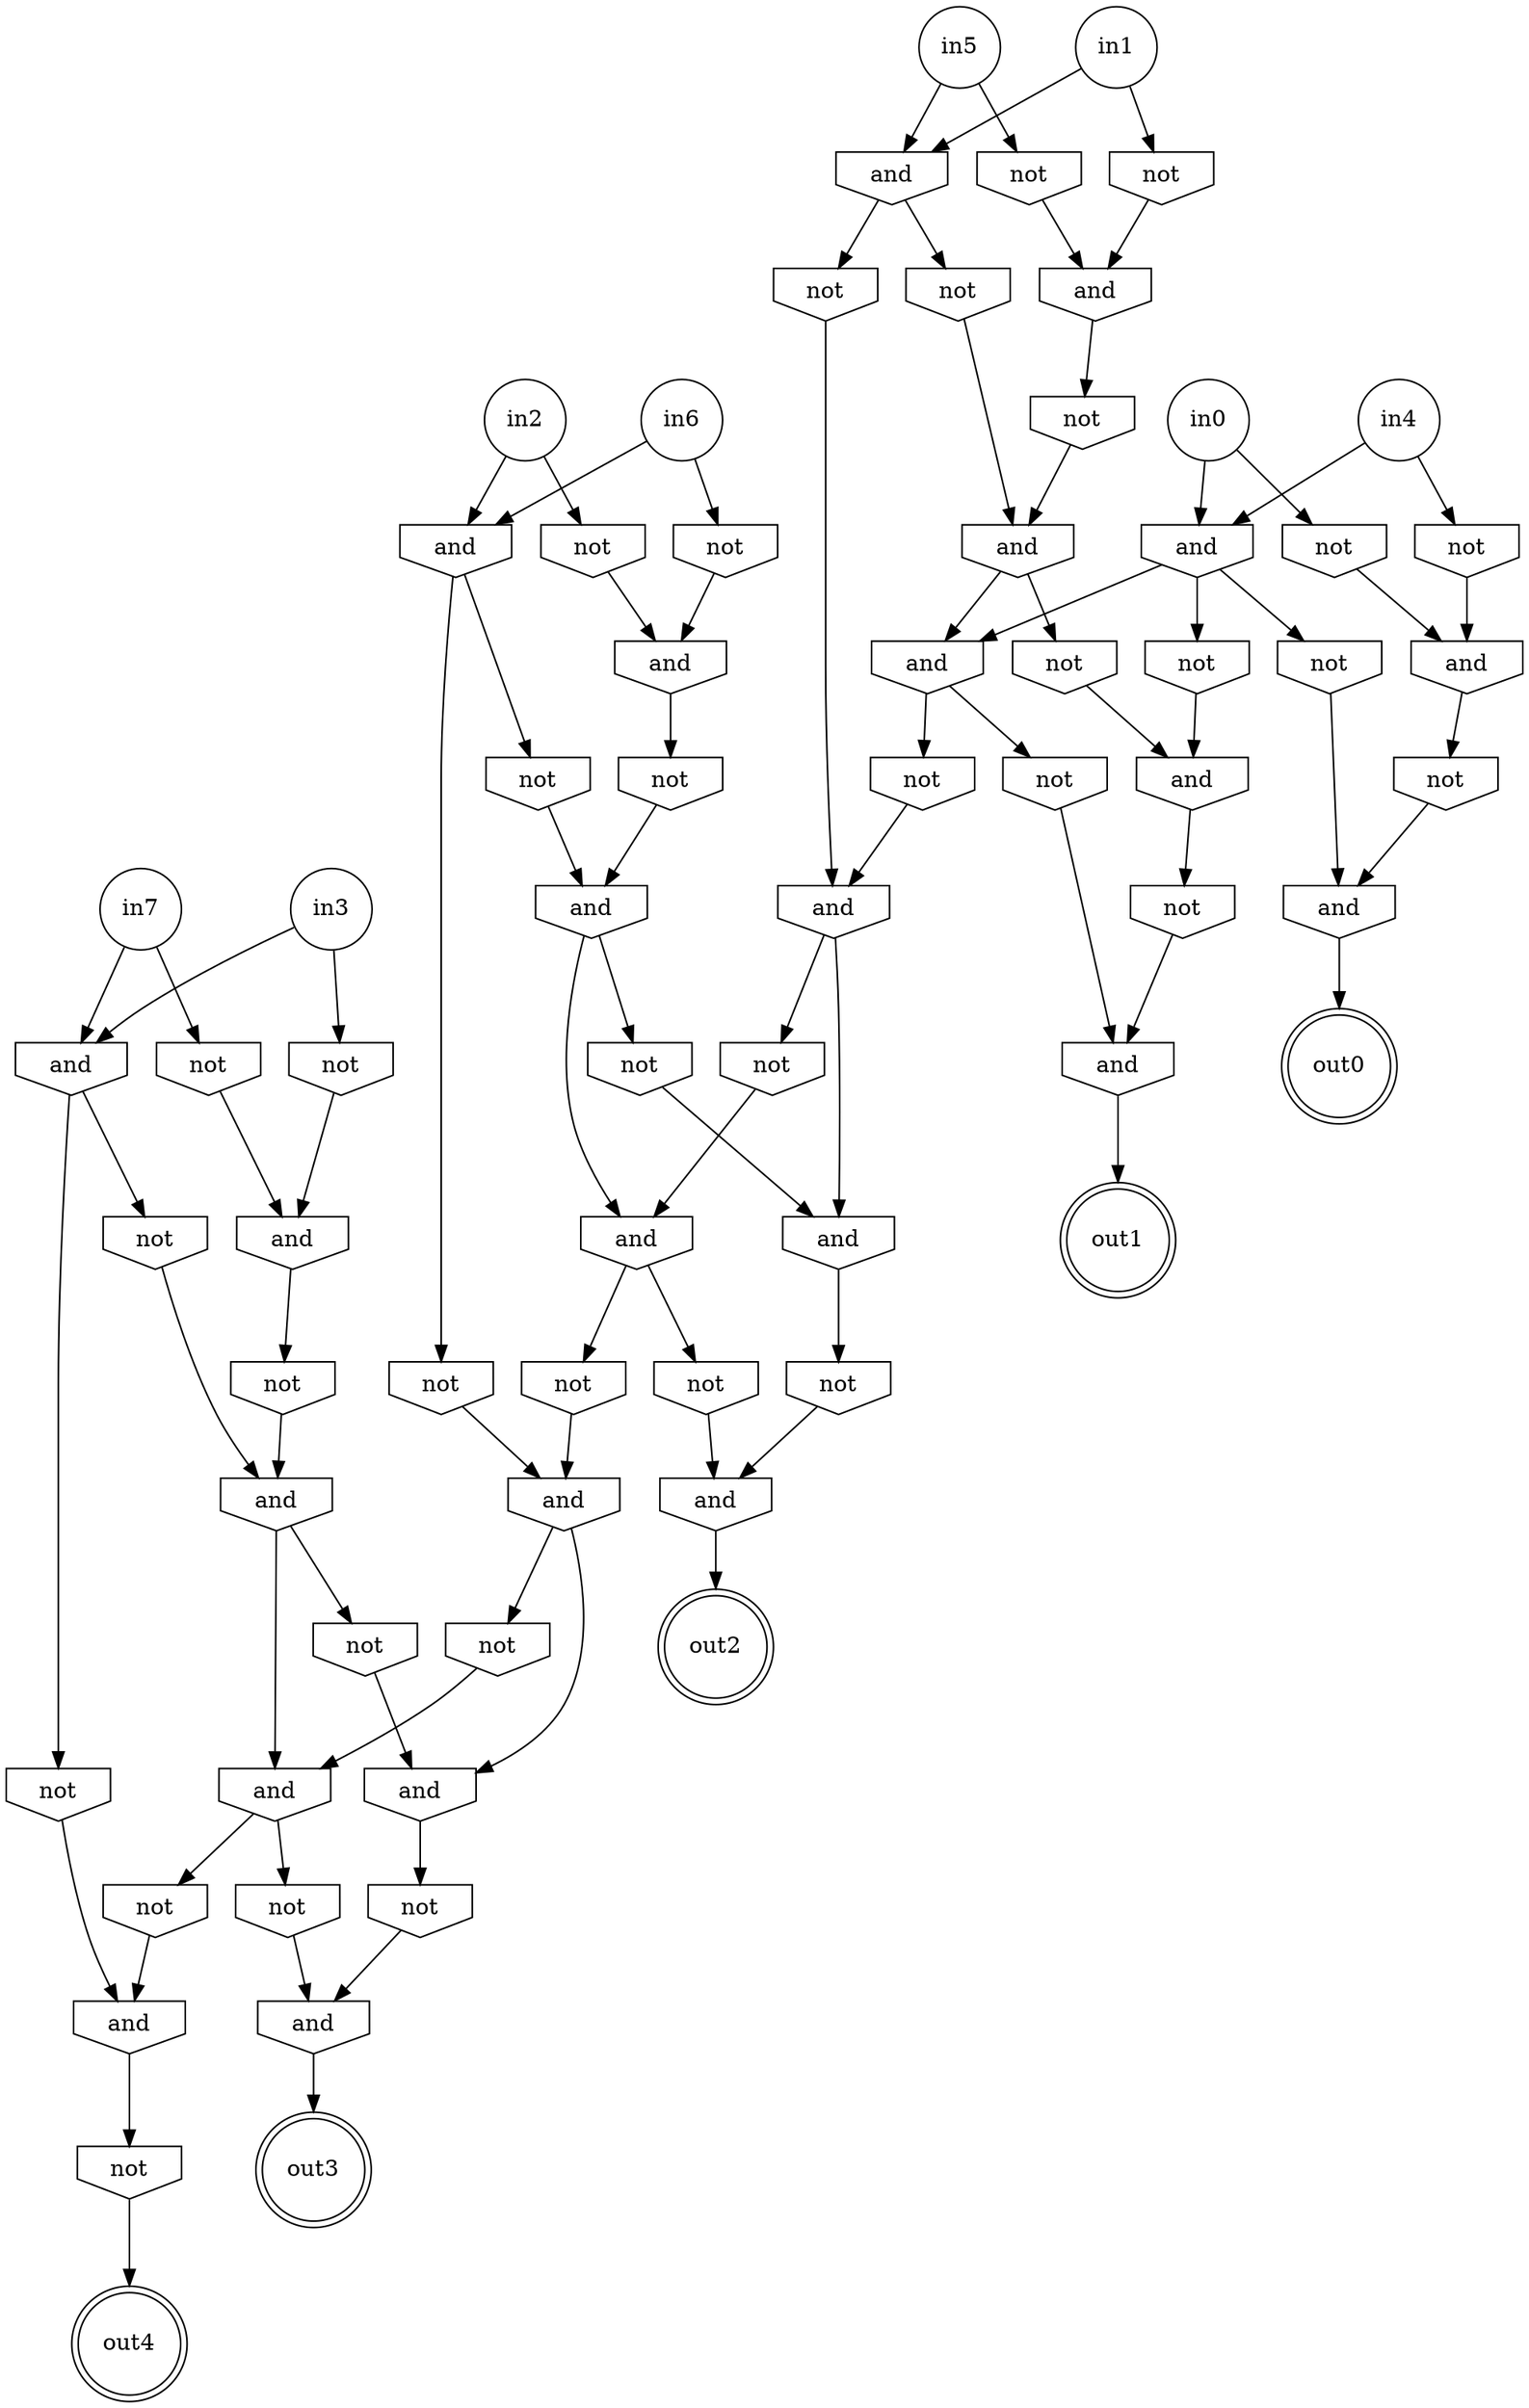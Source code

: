 strict digraph "" {
	node [label="\N"];
	in7	[label=in7,
		shape=circle];
	g4	[label=and,
		shape=invhouse];
	in7 -> g4;
	g0	[label=not,
		shape=invhouse];
	in7 -> g0;
	in6	[label=in6,
		shape=circle];
	g6	[label=and,
		shape=invhouse];
	in6 -> g6;
	g1	[label=not,
		shape=invhouse];
	in6 -> g1;
	in5	[label=in5,
		shape=circle];
	g8	[label=and,
		shape=invhouse];
	in5 -> g8;
	g2	[label=not,
		shape=invhouse];
	in5 -> g2;
	in4	[label=in4,
		shape=circle];
	g10	[label=and,
		shape=invhouse];
	in4 -> g10;
	g3	[label=not,
		shape=invhouse];
	in4 -> g3;
	in3	[label=in3,
		shape=circle];
	in3 -> g4;
	g5	[label=not,
		shape=invhouse];
	in3 -> g5;
	in2	[label=in2,
		shape=circle];
	g7	[label=not,
		shape=invhouse];
	in2 -> g7;
	in2 -> g6;
	in1	[label=in1,
		shape=circle];
	in1 -> g8;
	g9	[label=not,
		shape=invhouse];
	in1 -> g9;
	in0	[label=in0,
		shape=circle];
	g11	[label=not,
		shape=invhouse];
	in0 -> g11;
	in0 -> g10;
	g32	[label=not,
		shape=invhouse];
	g50	[label=and,
		shape=invhouse];
	g32 -> g50;
	g34	[label=not,
		shape=invhouse];
	g36	[label=and,
		shape=invhouse];
	g34 -> g36;
	g39	[label=not,
		shape=invhouse];
	g36 -> g39;
	g38	[label=not,
		shape=invhouse];
	g41	[label=and,
		shape=invhouse];
	g38 -> g41;
	g33	[label=not,
		shape=invhouse];
	g42	[label=and,
		shape=invhouse];
	g33 -> g42;
	g40	[label=and,
		shape=invhouse];
	g40 -> g42;
	g43	[label=not,
		shape=invhouse];
	g40 -> g43;
	g35	[label=and,
		shape=invhouse];
	g35 -> g38;
	g37	[label=not,
		shape=invhouse];
	g35 -> g37;
	out1	[label=out1,
		shape=doublecircle];
	g41 -> out1;
	g37 -> g40;
	g44	[label=not,
		shape=invhouse];
	g42 -> g44;
	g39 -> g41;
	g45	[label=and,
		shape=invhouse];
	g43 -> g45;
	g17	[label=and,
		shape=invhouse];
	g7 -> g17;
	g18	[label=not,
		shape=invhouse];
	g8 -> g18;
	g19	[label=not,
		shape=invhouse];
	g8 -> g19;
	g47	[label=not,
		shape=invhouse];
	g49	[label=and,
		shape=invhouse];
	g47 -> g49;
	g25	[label=not,
		shape=invhouse];
	g17 -> g25;
	g18 -> g40;
	g51	[label=not,
		shape=invhouse];
	g53	[label=and,
		shape=invhouse];
	g51 -> g53;
	g27	[label=not,
		shape=invhouse];
	g31	[label=and,
		shape=invhouse];
	g27 -> g31;
	g28	[label=and,
		shape=invhouse];
	g28 -> g32;
	g28 -> g53;
	g56	[label=and,
		shape=invhouse];
	g58	[label=not,
		shape=invhouse];
	g56 -> g58;
	g30	[label=and,
		shape=invhouse];
	g30 -> g34;
	g30 -> g35;
	out0	[label=out0,
		shape=doublecircle];
	g31 -> out0;
	out4	[label=out4,
		shape=doublecircle];
	g58 -> out4;
	g16	[label=not,
		shape=invhouse];
	g6 -> g16;
	g15	[label=not,
		shape=invhouse];
	g6 -> g15;
	g29	[label=and,
		shape=invhouse];
	g16 -> g29;
	g26	[label=not,
		shape=invhouse];
	g26 -> g30;
	g29 -> g33;
	g29 -> g45;
	g46	[label=not,
		shape=invhouse];
	g48	[label=and,
		shape=invhouse];
	g46 -> g48;
	g52	[label=not,
		shape=invhouse];
	g50 -> g52;
	g55	[label=not,
		shape=invhouse];
	g57	[label=and,
		shape=invhouse];
	g55 -> g57;
	out3	[label=out3,
		shape=doublecircle];
	g57 -> out3;
	g12	[label=not,
		shape=invhouse];
	g4 -> g12;
	g13	[label=not,
		shape=invhouse];
	g4 -> g13;
	g14	[label=and,
		shape=invhouse];
	g24	[label=not,
		shape=invhouse];
	g14 -> g24;
	g24 -> g28;
	g25 -> g29;
	g54	[label=not,
		shape=invhouse];
	g54 -> g56;
	g22	[label=not,
		shape=invhouse];
	g22 -> g31;
	g23	[label=and,
		shape=invhouse];
	g23 -> g27;
	g21	[label=not,
		shape=invhouse];
	g21 -> g36;
	g52 -> g57;
	g53 -> g55;
	g53 -> g54;
	g19 -> g30;
	g20	[label=and,
		shape=invhouse];
	g20 -> g26;
	g11 -> g23;
	g15 -> g48;
	g12 -> g56;
	g13 -> g28;
	g48 -> g51;
	g48 -> g50;
	out2	[label=out2,
		shape=doublecircle];
	g49 -> out2;
	g9 -> g20;
	g10 -> g35;
	g10 -> g22;
	g10 -> g21;
	g1 -> g17;
	g5 -> g14;
	g2 -> g20;
	g3 -> g23;
	g44 -> g49;
	g45 -> g47;
	g45 -> g46;
	g0 -> g14;
}
